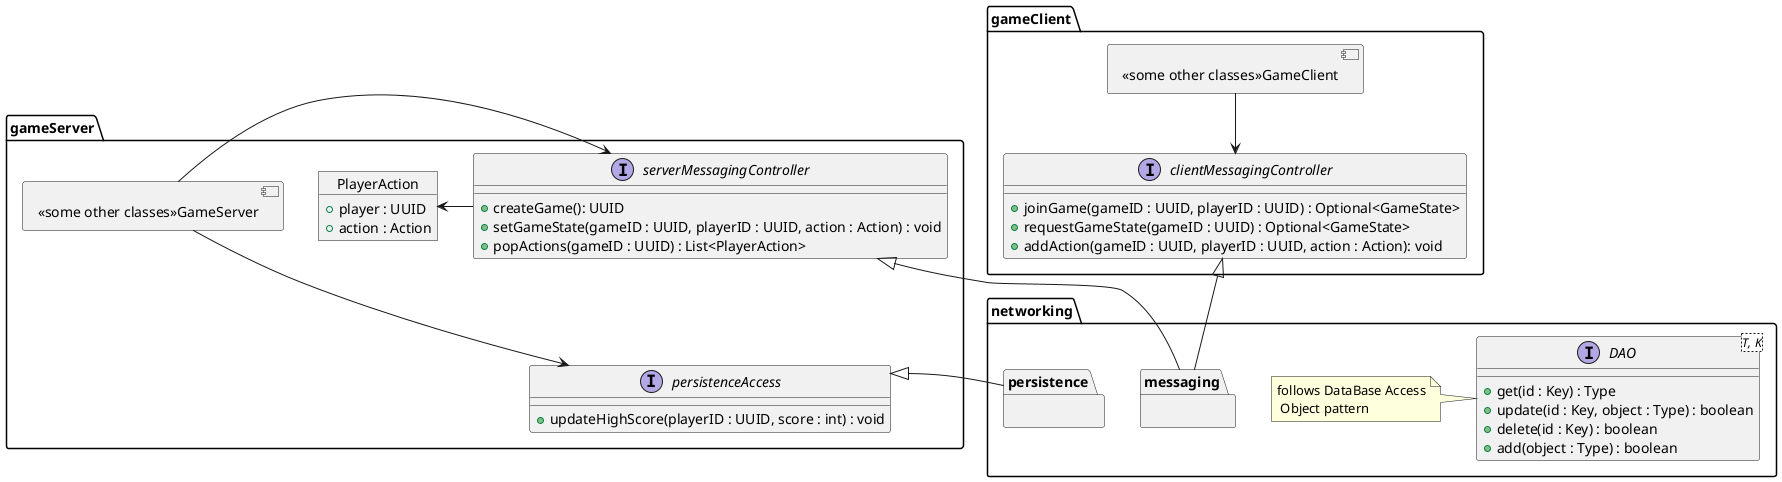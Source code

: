 @startuml
allow_mixing

package "networking" {
    interface DAO<T, K> {
        +get(id : Key) : Type
        +update(id : Key, object : Type) : boolean
        +delete(id : Key) : boolean
        +add(object : Type) : boolean
    }
    note left of DAO : follows DataBase Access\n Object pattern
    package persistence {

    }
    
    package messaging {

    }
}

package "gameClient" {
    interface clientMessagingController {
        +joinGame(gameID : UUID, playerID : UUID) : Optional<GameState>
        +requestGameState(gameID : UUID) : Optional<GameState>
        +addAction(gameID : UUID, playerID : UUID, action : Action): void
    }

    component "<<some other classes>>GameClient" as GameClient

    GameClient --> clientMessagingController
}

package "gameServer"{
    interface serverMessagingController {
        +createGame(): UUID
        +setGameState(gameID : UUID, playerID : UUID, action : Action) : void
        +popActions(gameID : UUID) : List<PlayerAction>
    }

    interface persistenceAccess {
        +updateHighScore(playerID : UUID, score : int) : void
    }
    
    object PlayerAction {
        +player : UUID
        +action : Action
    }

    component "<<some other classes>>GameServer" as GameServer

    serverMessagingController -left-> PlayerAction
    serverMessagingController -[hidden]-> persistenceAccess
    GameServer -> serverMessagingController
    GameServer -> persistenceAccess
}

messaging -up-|> clientMessagingController
messaging -left-|> serverMessagingController 

persistence -right-|> persistenceAccess 



@enduml